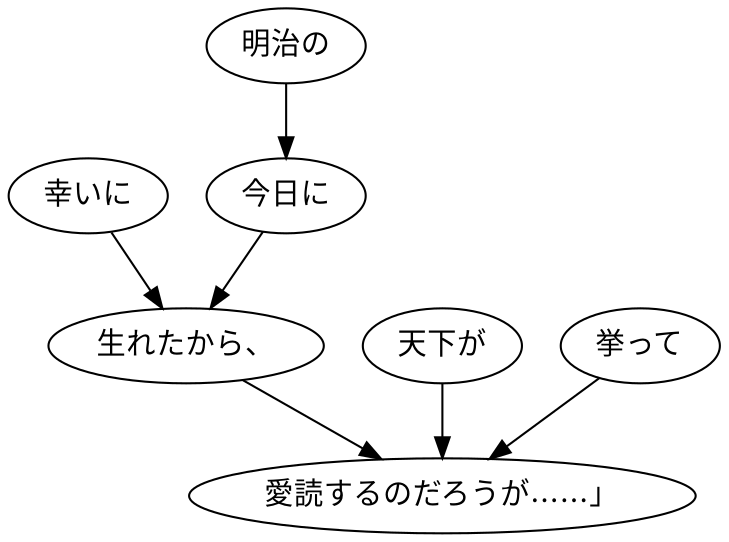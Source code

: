 digraph graph8815 {
	node0 [label="幸いに"];
	node1 [label="明治の"];
	node2 [label="今日に"];
	node3 [label="生れたから、"];
	node4 [label="天下が"];
	node5 [label="挙って"];
	node6 [label="愛読するのだろうが……」"];
	node0 -> node3;
	node1 -> node2;
	node2 -> node3;
	node3 -> node6;
	node4 -> node6;
	node5 -> node6;
}
